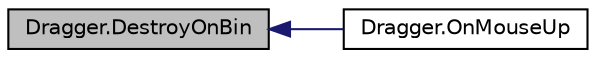 digraph "Dragger.DestroyOnBin"
{
  edge [fontname="Helvetica",fontsize="10",labelfontname="Helvetica",labelfontsize="10"];
  node [fontname="Helvetica",fontsize="10",shape=record];
  rankdir="LR";
  Node1 [label="Dragger.DestroyOnBin",height=0.2,width=0.4,color="black", fillcolor="grey75", style="filled", fontcolor="black"];
  Node1 -> Node2 [dir="back",color="midnightblue",fontsize="10",style="solid",fontname="Helvetica"];
  Node2 [label="Dragger.OnMouseUp",height=0.2,width=0.4,color="black", fillcolor="white", style="filled",URL="$class_dragger.html#a6fefaac4e505d917405736eafa051463"];
}
